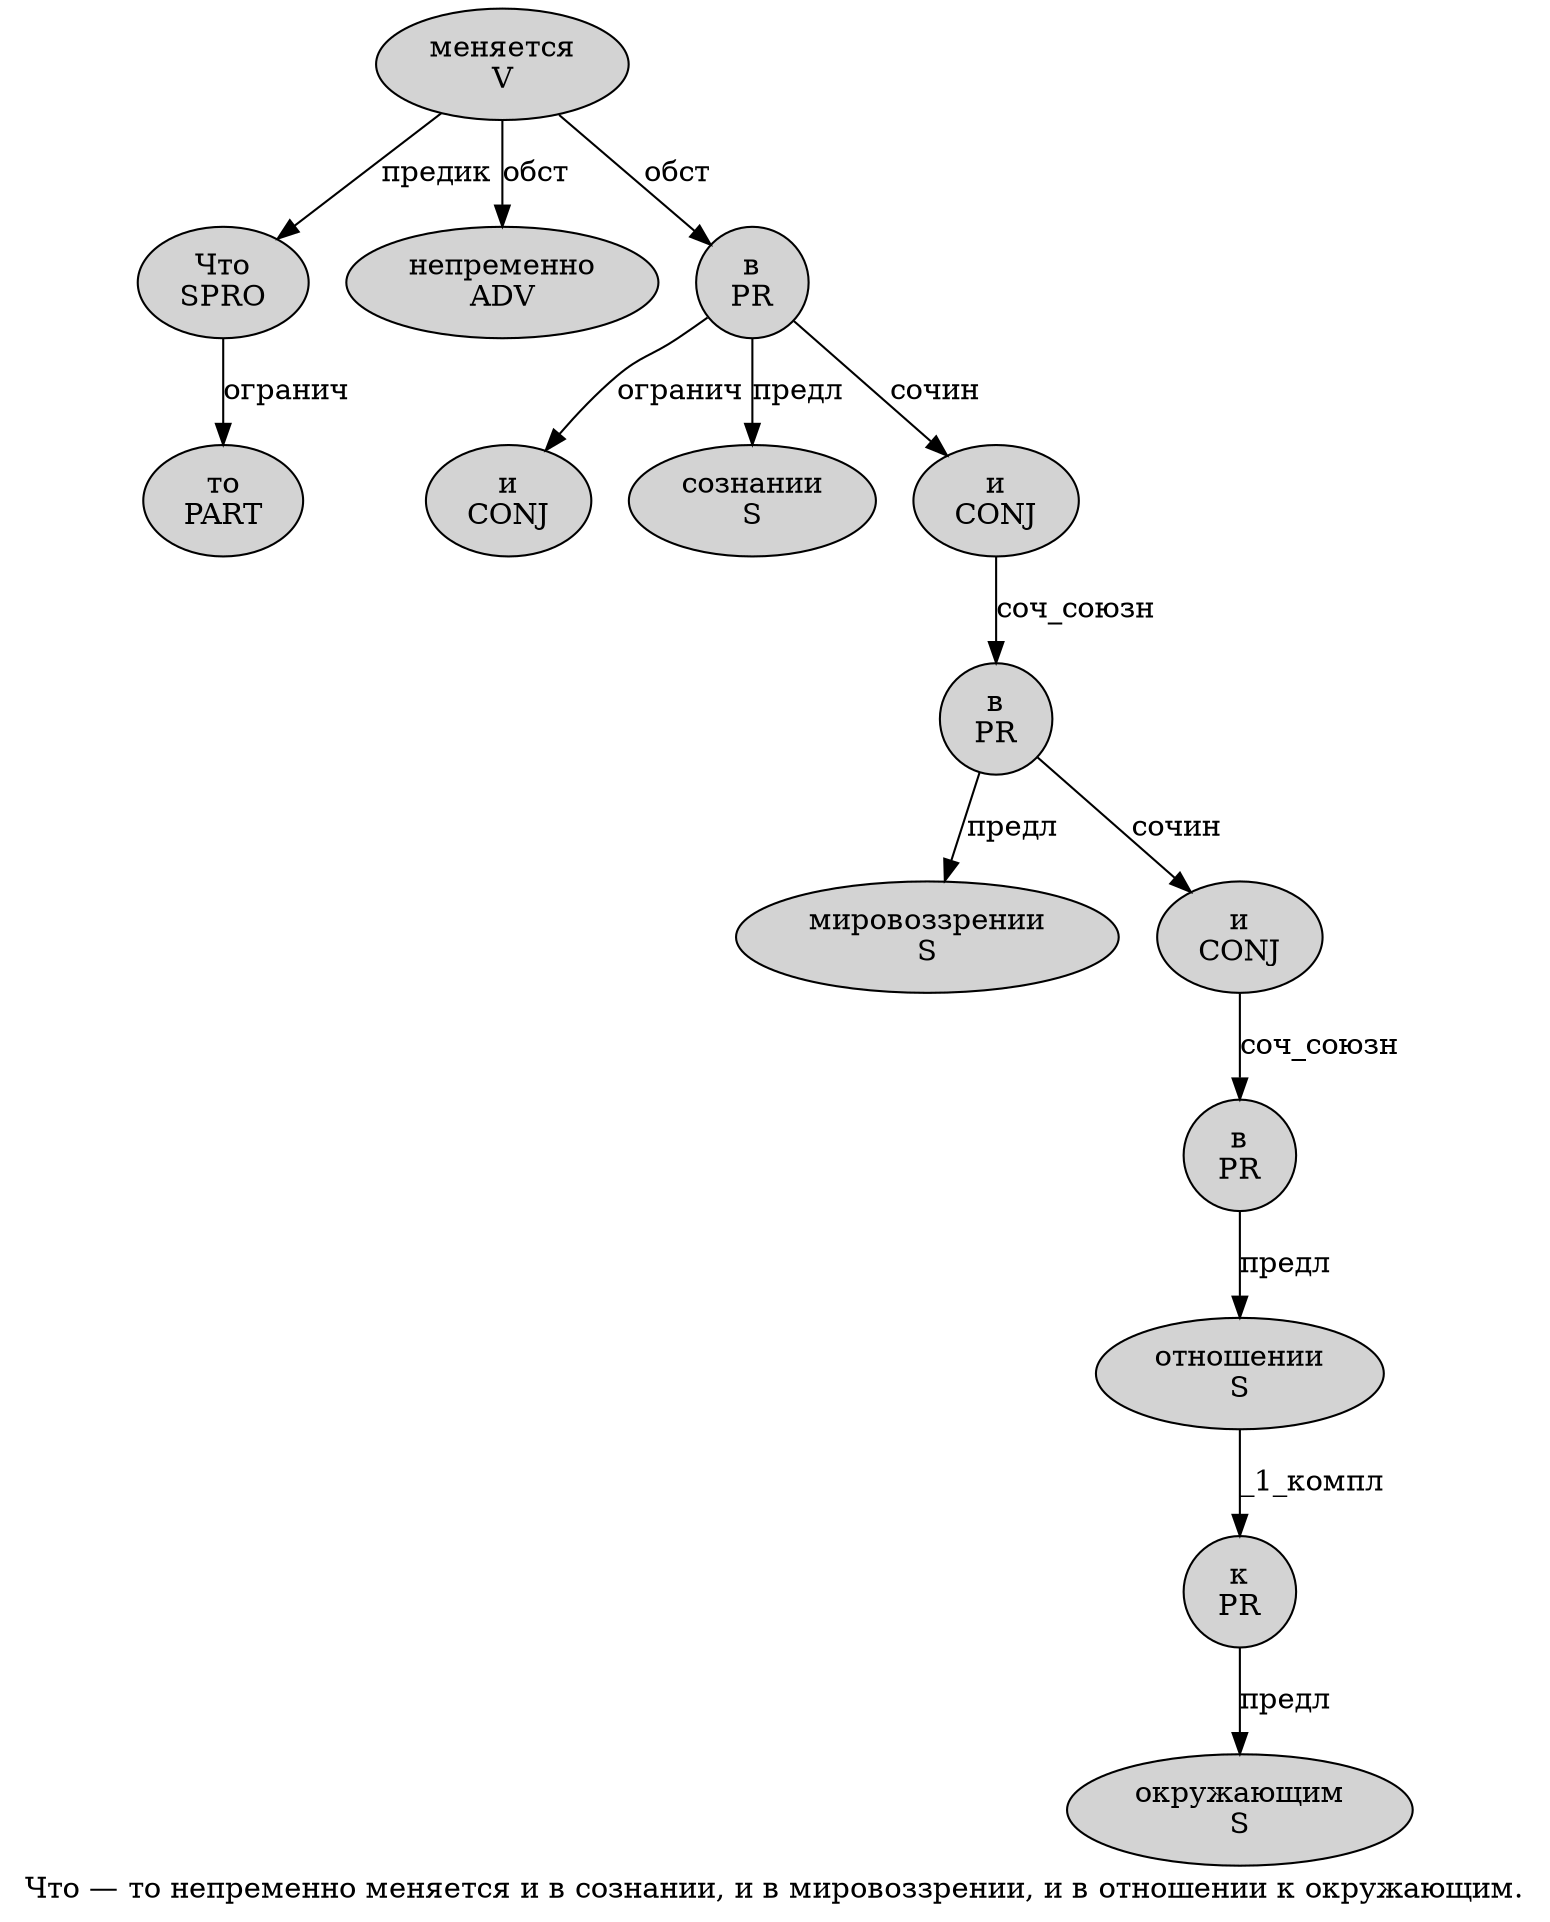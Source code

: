 digraph SENTENCE_964 {
	graph [label="Что — то непременно меняется и в сознании, и в мировоззрении, и в отношении к окружающим."]
	node [style=filled]
		0 [label="Что
SPRO" color="" fillcolor=lightgray penwidth=1 shape=ellipse]
		2 [label="то
PART" color="" fillcolor=lightgray penwidth=1 shape=ellipse]
		3 [label="непременно
ADV" color="" fillcolor=lightgray penwidth=1 shape=ellipse]
		4 [label="меняется
V" color="" fillcolor=lightgray penwidth=1 shape=ellipse]
		5 [label="и
CONJ" color="" fillcolor=lightgray penwidth=1 shape=ellipse]
		6 [label="в
PR" color="" fillcolor=lightgray penwidth=1 shape=ellipse]
		7 [label="сознании
S" color="" fillcolor=lightgray penwidth=1 shape=ellipse]
		9 [label="и
CONJ" color="" fillcolor=lightgray penwidth=1 shape=ellipse]
		10 [label="в
PR" color="" fillcolor=lightgray penwidth=1 shape=ellipse]
		11 [label="мировоззрении
S" color="" fillcolor=lightgray penwidth=1 shape=ellipse]
		13 [label="и
CONJ" color="" fillcolor=lightgray penwidth=1 shape=ellipse]
		14 [label="в
PR" color="" fillcolor=lightgray penwidth=1 shape=ellipse]
		15 [label="отношении
S" color="" fillcolor=lightgray penwidth=1 shape=ellipse]
		16 [label="к
PR" color="" fillcolor=lightgray penwidth=1 shape=ellipse]
		17 [label="окружающим
S" color="" fillcolor=lightgray penwidth=1 shape=ellipse]
			10 -> 11 [label="предл"]
			10 -> 13 [label="сочин"]
			13 -> 14 [label="соч_союзн"]
			9 -> 10 [label="соч_союзн"]
			4 -> 0 [label="предик"]
			4 -> 3 [label="обст"]
			4 -> 6 [label="обст"]
			0 -> 2 [label="огранич"]
			16 -> 17 [label="предл"]
			6 -> 5 [label="огранич"]
			6 -> 7 [label="предл"]
			6 -> 9 [label="сочин"]
			15 -> 16 [label="_1_компл"]
			14 -> 15 [label="предл"]
}